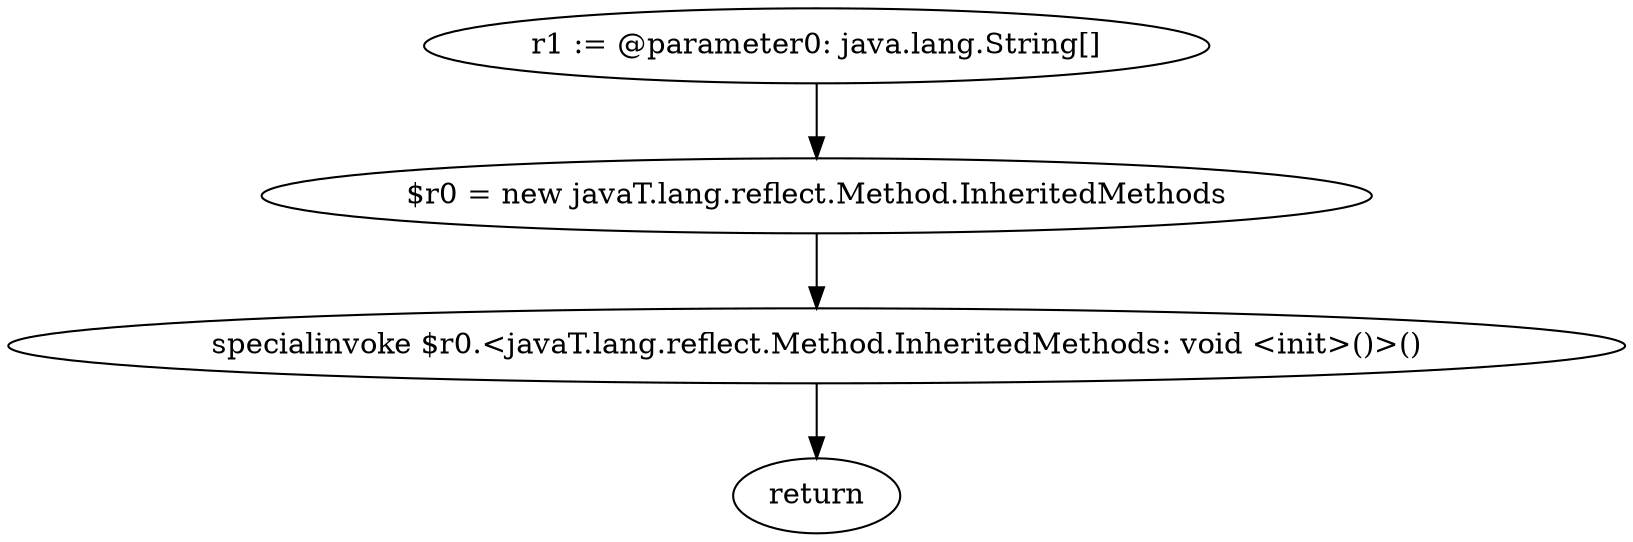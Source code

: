digraph "unitGraph" {
    "r1 := @parameter0: java.lang.String[]"
    "$r0 = new javaT.lang.reflect.Method.InheritedMethods"
    "specialinvoke $r0.<javaT.lang.reflect.Method.InheritedMethods: void <init>()>()"
    "return"
    "r1 := @parameter0: java.lang.String[]"->"$r0 = new javaT.lang.reflect.Method.InheritedMethods";
    "$r0 = new javaT.lang.reflect.Method.InheritedMethods"->"specialinvoke $r0.<javaT.lang.reflect.Method.InheritedMethods: void <init>()>()";
    "specialinvoke $r0.<javaT.lang.reflect.Method.InheritedMethods: void <init>()>()"->"return";
}
